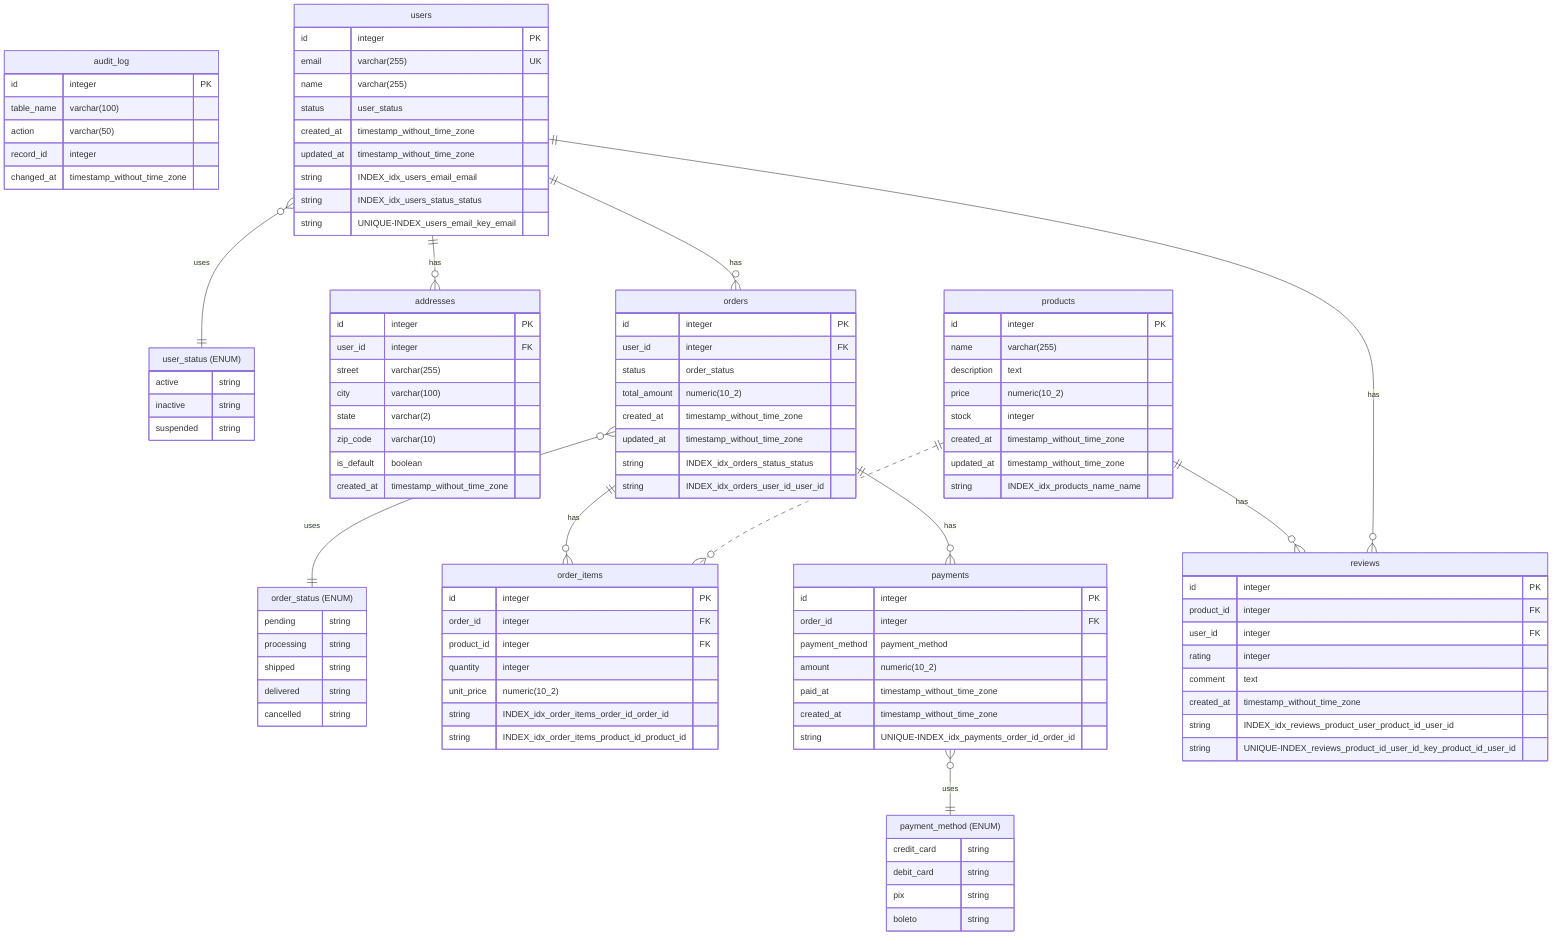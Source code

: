 erDiagram

    "order_status (ENUM)" {
        pending string
        processing string
        shipped string
        delivered string
        cancelled string
    }

    "payment_method (ENUM)" {
        credit_card string
        debit_card string
        pix string
        boleto string
    }

    "user_status (ENUM)" {
        active string
        inactive string
        suspended string
    }

    addresses {
        id integer PK
        user_id integer FK
        street varchar(255)
        city varchar(100)
        state varchar(2)
        zip_code varchar(10)
        is_default boolean
        created_at timestamp_without_time_zone
    }

    audit_log {
        id integer PK
        table_name varchar(100)
        action varchar(50)
        record_id integer
        changed_at timestamp_without_time_zone
    }

    order_items {
        id integer PK
        order_id integer FK
        product_id integer FK
        quantity integer
        unit_price numeric(10_2)
        string INDEX_idx_order_items_order_id_order_id
        string INDEX_idx_order_items_product_id_product_id
    }

    orders {
        id integer PK
        user_id integer FK
        status order_status
        total_amount numeric(10_2)
        created_at timestamp_without_time_zone
        updated_at timestamp_without_time_zone
        string INDEX_idx_orders_status_status
        string INDEX_idx_orders_user_id_user_id
    }

    payments {
        id integer PK
        order_id integer FK
        payment_method payment_method
        amount numeric(10_2)
        paid_at timestamp_without_time_zone
        created_at timestamp_without_time_zone
        string UNIQUE-INDEX_idx_payments_order_id_order_id
    }

    products {
        id integer PK
        name varchar(255)
        description text
        price numeric(10_2)
        stock integer
        created_at timestamp_without_time_zone
        updated_at timestamp_without_time_zone
        string INDEX_idx_products_name_name
    }

    reviews {
        id integer PK
        product_id integer FK
        user_id integer FK
        rating integer
        comment text
        created_at timestamp_without_time_zone
        string INDEX_idx_reviews_product_user_product_id_user_id
        string UNIQUE-INDEX_reviews_product_id_user_id_key_product_id_user_id
    }

    users {
        id integer PK
        email varchar(255) UK
        name varchar(255)
        status user_status
        created_at timestamp_without_time_zone
        updated_at timestamp_without_time_zone
        string INDEX_idx_users_email_email
        string INDEX_idx_users_status_status
        string UNIQUE-INDEX_users_email_key_email
    }

    users ||--o{ addresses : "has"
    orders ||--o{ order_items : "has"
    products ||..o{ order_items : "references"
    users ||--o{ orders : "has"
    orders ||--o{ payments : "has"
    products ||--o{ reviews : "has"
    users ||--o{ reviews : "has"

    orders }o--|| "order_status (ENUM)" : "uses"
    payments }o--|| "payment_method (ENUM)" : "uses"
    users }o--|| "user_status (ENUM)" : "uses"